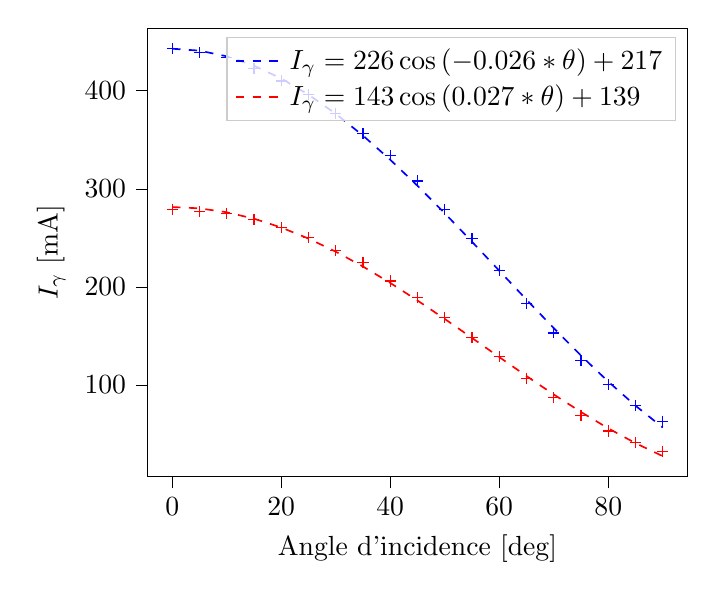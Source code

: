 % This file was created with tikzplotlib v0.10.1.
\begin{tikzpicture}

\definecolor{darkgray176}{RGB}{176,176,176}
\definecolor{lightgray204}{RGB}{204,204,204}

\begin{axis}[
legend cell align={left},
legend style={fill opacity=0.8, draw opacity=1, text opacity=1, draw=lightgray204},
tick align=outside,
tick pos=left,
x grid style={darkgray176},
xlabel={Angle d'incidence [deg]},
xmin=-4.5, xmax=94.5,
xtick style={color=black},
y grid style={darkgray176},
ylabel={\(\displaystyle I_{\gamma}\) [mA]},
ymin=6.572, ymax=463.782,
ytick style={color=black}
]
\addplot [draw=blue, fill=blue, forget plot, mark=+, only marks]
table{%
x  y
0 443
5 439
10 434
15 423
20 410
25 396
30 377
35 356
40 334
45 308
50 279
55 249
60 217
65 183
70 153
75 125
80 100
85 79
90 63
};
\addplot [draw=red, fill=red, forget plot, mark=+, only marks]
table{%
x  y
0 279
5 277
10 275
15 269
20 261
25 250
30 237
35 225
40 206
45 189
50 169
55 148
60 129
65 107
70 87
75 69
80 53
85 41
90 32
};
\addplot [semithick, blue, dashed]
table {%
0 442.857
5 440.92
10 435.142
15 425.623
20 412.525
25 396.072
30 376.548
35 354.285
40 329.665
45 303.11
50 275.076
55 246.041
60 216.504
65 186.971
70 157.947
75 129.929
80 103.398
85 78.808
90 56.58
};
\addlegendentry{$I_{\gamma} = 226\cos{(-0.026 * \theta)} + 217$}
\addplot [semithick, red, dashed]
table {%
0 281.428
5 280.093
10 276.112
15 269.56
20 260.56
25 249.279
30 235.929
35 220.759
40 204.052
45 186.121
50 167.302
55 147.944
60 128.412
65 109.068
70 90.276
75 72.387
80 55.734
85 40.629
90 27.354
};
\addlegendentry{$I_{\gamma} = 143\cos{(0.027 * \theta)} + 139$}
\end{axis}

\end{tikzpicture}
